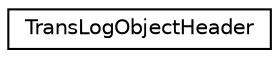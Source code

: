 digraph "Graphical Class Hierarchy"
{
 // INTERACTIVE_SVG=YES
 // LATEX_PDF_SIZE
  edge [fontname="Helvetica",fontsize="10",labelfontname="Helvetica",labelfontsize="10"];
  node [fontname="Helvetica",fontsize="10",shape=record];
  rankdir="LR";
  Node0 [label="TransLogObjectHeader",height=0.2,width=0.4,color="black", fillcolor="white", style="filled",URL="$structTransLogObjectHeader.html",tooltip=" "];
}
